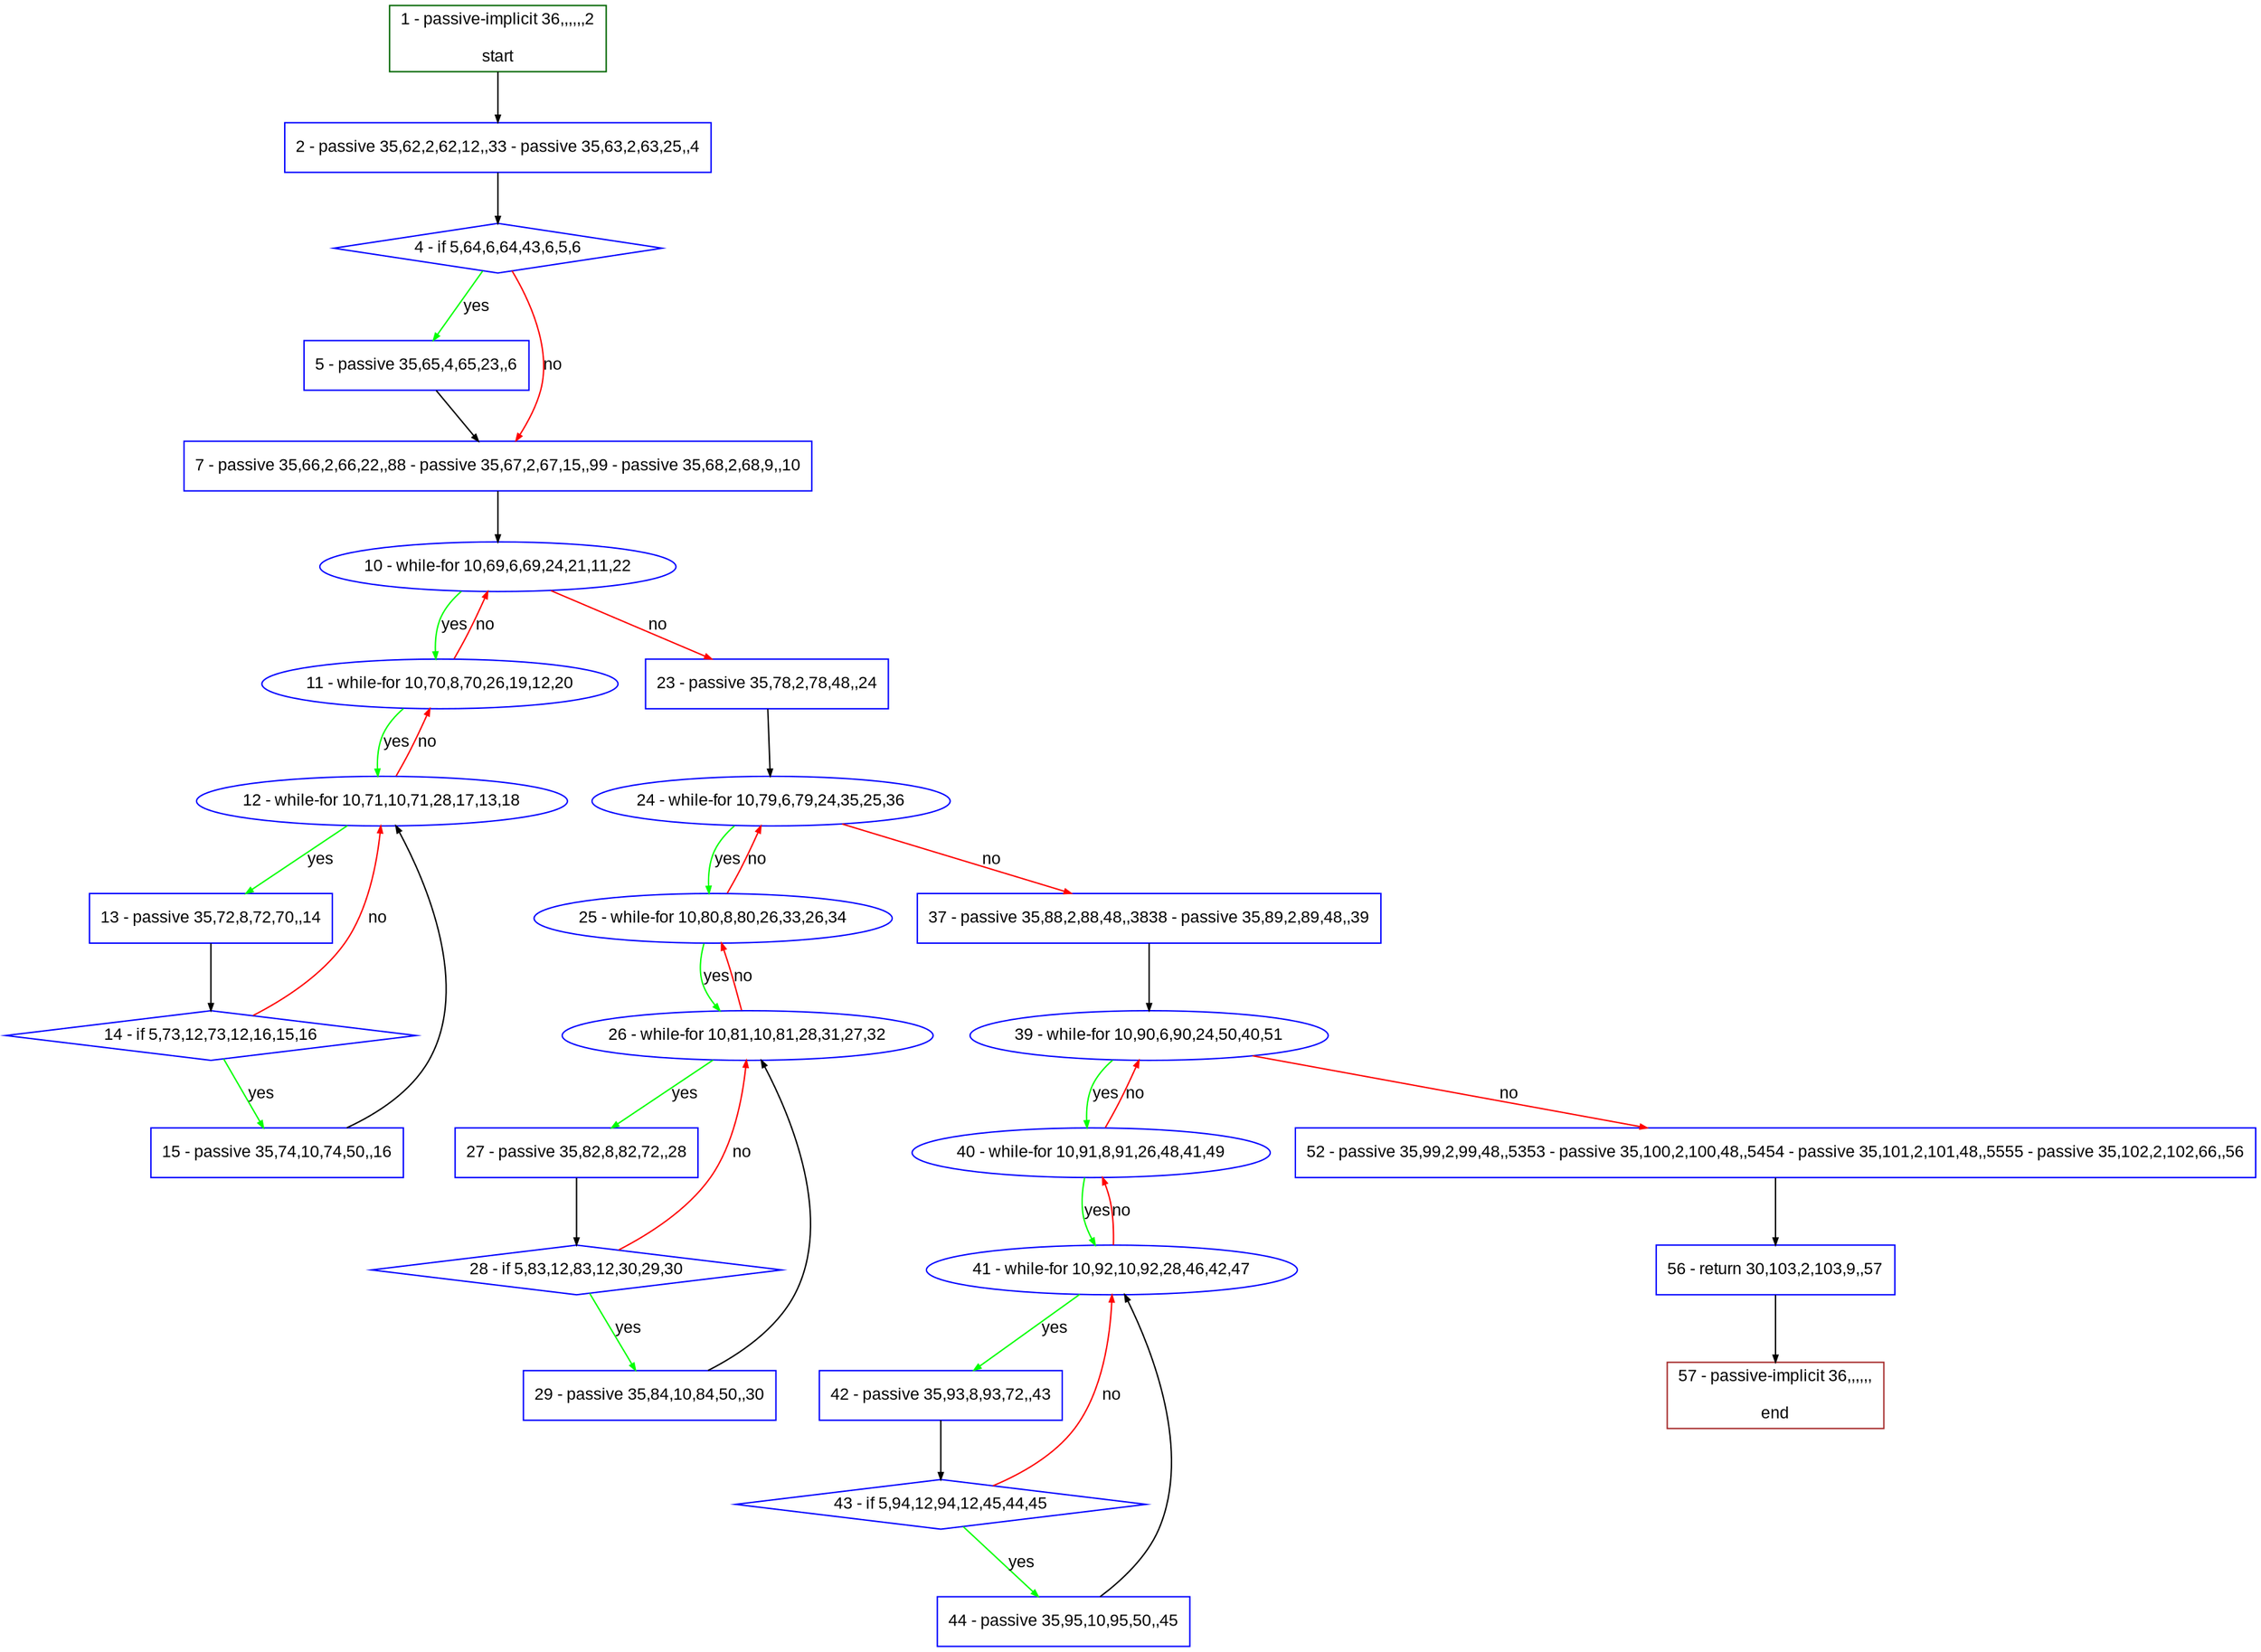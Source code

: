 digraph "" {
  graph [pack="true", label="", fontsize="12", packmode="clust", fontname="Arial", fillcolor="#FFFFCC", bgcolor="white", style="rounded,filled", compound="true"];
  node [node_initialized="no", label="", color="grey", fontsize="12", fillcolor="white", fontname="Arial", style="filled", shape="rectangle", compound="true", fixedsize="false"];
  edge [fontcolor="black", arrowhead="normal", arrowtail="none", arrowsize="0.5", ltail="", label="", color="black", fontsize="12", lhead="", fontname="Arial", dir="forward", compound="true"];
  __N1 [label="2 - passive 35,62,2,62,12,,33 - passive 35,63,2,63,25,,4", color="#0000ff", fillcolor="#ffffff", style="filled", shape="box"];
  __N2 [label="1 - passive-implicit 36,,,,,,2\n\nstart", color="#006400", fillcolor="#ffffff", style="filled", shape="box"];
  __N3 [label="4 - if 5,64,6,64,43,6,5,6", color="#0000ff", fillcolor="#ffffff", style="filled", shape="diamond"];
  __N4 [label="5 - passive 35,65,4,65,23,,6", color="#0000ff", fillcolor="#ffffff", style="filled", shape="box"];
  __N5 [label="7 - passive 35,66,2,66,22,,88 - passive 35,67,2,67,15,,99 - passive 35,68,2,68,9,,10", color="#0000ff", fillcolor="#ffffff", style="filled", shape="box"];
  __N6 [label="10 - while-for 10,69,6,69,24,21,11,22", color="#0000ff", fillcolor="#ffffff", style="filled", shape="oval"];
  __N7 [label="11 - while-for 10,70,8,70,26,19,12,20", color="#0000ff", fillcolor="#ffffff", style="filled", shape="oval"];
  __N8 [label="23 - passive 35,78,2,78,48,,24", color="#0000ff", fillcolor="#ffffff", style="filled", shape="box"];
  __N9 [label="12 - while-for 10,71,10,71,28,17,13,18", color="#0000ff", fillcolor="#ffffff", style="filled", shape="oval"];
  __N10 [label="13 - passive 35,72,8,72,70,,14", color="#0000ff", fillcolor="#ffffff", style="filled", shape="box"];
  __N11 [label="14 - if 5,73,12,73,12,16,15,16", color="#0000ff", fillcolor="#ffffff", style="filled", shape="diamond"];
  __N12 [label="15 - passive 35,74,10,74,50,,16", color="#0000ff", fillcolor="#ffffff", style="filled", shape="box"];
  __N13 [label="24 - while-for 10,79,6,79,24,35,25,36", color="#0000ff", fillcolor="#ffffff", style="filled", shape="oval"];
  __N14 [label="25 - while-for 10,80,8,80,26,33,26,34", color="#0000ff", fillcolor="#ffffff", style="filled", shape="oval"];
  __N15 [label="37 - passive 35,88,2,88,48,,3838 - passive 35,89,2,89,48,,39", color="#0000ff", fillcolor="#ffffff", style="filled", shape="box"];
  __N16 [label="26 - while-for 10,81,10,81,28,31,27,32", color="#0000ff", fillcolor="#ffffff", style="filled", shape="oval"];
  __N17 [label="27 - passive 35,82,8,82,72,,28", color="#0000ff", fillcolor="#ffffff", style="filled", shape="box"];
  __N18 [label="28 - if 5,83,12,83,12,30,29,30", color="#0000ff", fillcolor="#ffffff", style="filled", shape="diamond"];
  __N19 [label="29 - passive 35,84,10,84,50,,30", color="#0000ff", fillcolor="#ffffff", style="filled", shape="box"];
  __N20 [label="39 - while-for 10,90,6,90,24,50,40,51", color="#0000ff", fillcolor="#ffffff", style="filled", shape="oval"];
  __N21 [label="40 - while-for 10,91,8,91,26,48,41,49", color="#0000ff", fillcolor="#ffffff", style="filled", shape="oval"];
  __N22 [label="52 - passive 35,99,2,99,48,,5353 - passive 35,100,2,100,48,,5454 - passive 35,101,2,101,48,,5555 - passive 35,102,2,102,66,,56", color="#0000ff", fillcolor="#ffffff", style="filled", shape="box"];
  __N23 [label="41 - while-for 10,92,10,92,28,46,42,47", color="#0000ff", fillcolor="#ffffff", style="filled", shape="oval"];
  __N24 [label="42 - passive 35,93,8,93,72,,43", color="#0000ff", fillcolor="#ffffff", style="filled", shape="box"];
  __N25 [label="43 - if 5,94,12,94,12,45,44,45", color="#0000ff", fillcolor="#ffffff", style="filled", shape="diamond"];
  __N26 [label="44 - passive 35,95,10,95,50,,45", color="#0000ff", fillcolor="#ffffff", style="filled", shape="box"];
  __N27 [label="56 - return 30,103,2,103,9,,57", color="#0000ff", fillcolor="#ffffff", style="filled", shape="box"];
  __N28 [label="57 - passive-implicit 36,,,,,,\n\nend", color="#a52a2a", fillcolor="#ffffff", style="filled", shape="box"];
  __N2 -> __N1 [arrowhead="normal", arrowtail="none", color="#000000", label="", dir="forward"];
  __N1 -> __N3 [arrowhead="normal", arrowtail="none", color="#000000", label="", dir="forward"];
  __N3 -> __N4 [arrowhead="normal", arrowtail="none", color="#00ff00", label="yes", dir="forward"];
  __N3 -> __N5 [arrowhead="normal", arrowtail="none", color="#ff0000", label="no", dir="forward"];
  __N4 -> __N5 [arrowhead="normal", arrowtail="none", color="#000000", label="", dir="forward"];
  __N5 -> __N6 [arrowhead="normal", arrowtail="none", color="#000000", label="", dir="forward"];
  __N6 -> __N7 [arrowhead="normal", arrowtail="none", color="#00ff00", label="yes", dir="forward"];
  __N7 -> __N6 [arrowhead="normal", arrowtail="none", color="#ff0000", label="no", dir="forward"];
  __N6 -> __N8 [arrowhead="normal", arrowtail="none", color="#ff0000", label="no", dir="forward"];
  __N7 -> __N9 [arrowhead="normal", arrowtail="none", color="#00ff00", label="yes", dir="forward"];
  __N9 -> __N7 [arrowhead="normal", arrowtail="none", color="#ff0000", label="no", dir="forward"];
  __N9 -> __N10 [arrowhead="normal", arrowtail="none", color="#00ff00", label="yes", dir="forward"];
  __N10 -> __N11 [arrowhead="normal", arrowtail="none", color="#000000", label="", dir="forward"];
  __N11 -> __N9 [arrowhead="normal", arrowtail="none", color="#ff0000", label="no", dir="forward"];
  __N11 -> __N12 [arrowhead="normal", arrowtail="none", color="#00ff00", label="yes", dir="forward"];
  __N12 -> __N9 [arrowhead="normal", arrowtail="none", color="#000000", label="", dir="forward"];
  __N8 -> __N13 [arrowhead="normal", arrowtail="none", color="#000000", label="", dir="forward"];
  __N13 -> __N14 [arrowhead="normal", arrowtail="none", color="#00ff00", label="yes", dir="forward"];
  __N14 -> __N13 [arrowhead="normal", arrowtail="none", color="#ff0000", label="no", dir="forward"];
  __N13 -> __N15 [arrowhead="normal", arrowtail="none", color="#ff0000", label="no", dir="forward"];
  __N14 -> __N16 [arrowhead="normal", arrowtail="none", color="#00ff00", label="yes", dir="forward"];
  __N16 -> __N14 [arrowhead="normal", arrowtail="none", color="#ff0000", label="no", dir="forward"];
  __N16 -> __N17 [arrowhead="normal", arrowtail="none", color="#00ff00", label="yes", dir="forward"];
  __N17 -> __N18 [arrowhead="normal", arrowtail="none", color="#000000", label="", dir="forward"];
  __N18 -> __N16 [arrowhead="normal", arrowtail="none", color="#ff0000", label="no", dir="forward"];
  __N18 -> __N19 [arrowhead="normal", arrowtail="none", color="#00ff00", label="yes", dir="forward"];
  __N19 -> __N16 [arrowhead="normal", arrowtail="none", color="#000000", label="", dir="forward"];
  __N15 -> __N20 [arrowhead="normal", arrowtail="none", color="#000000", label="", dir="forward"];
  __N20 -> __N21 [arrowhead="normal", arrowtail="none", color="#00ff00", label="yes", dir="forward"];
  __N21 -> __N20 [arrowhead="normal", arrowtail="none", color="#ff0000", label="no", dir="forward"];
  __N20 -> __N22 [arrowhead="normal", arrowtail="none", color="#ff0000", label="no", dir="forward"];
  __N21 -> __N23 [arrowhead="normal", arrowtail="none", color="#00ff00", label="yes", dir="forward"];
  __N23 -> __N21 [arrowhead="normal", arrowtail="none", color="#ff0000", label="no", dir="forward"];
  __N23 -> __N24 [arrowhead="normal", arrowtail="none", color="#00ff00", label="yes", dir="forward"];
  __N24 -> __N25 [arrowhead="normal", arrowtail="none", color="#000000", label="", dir="forward"];
  __N25 -> __N23 [arrowhead="normal", arrowtail="none", color="#ff0000", label="no", dir="forward"];
  __N25 -> __N26 [arrowhead="normal", arrowtail="none", color="#00ff00", label="yes", dir="forward"];
  __N26 -> __N23 [arrowhead="normal", arrowtail="none", color="#000000", label="", dir="forward"];
  __N22 -> __N27 [arrowhead="normal", arrowtail="none", color="#000000", label="", dir="forward"];
  __N27 -> __N28 [arrowhead="normal", arrowtail="none", color="#000000", label="", dir="forward"];
}
